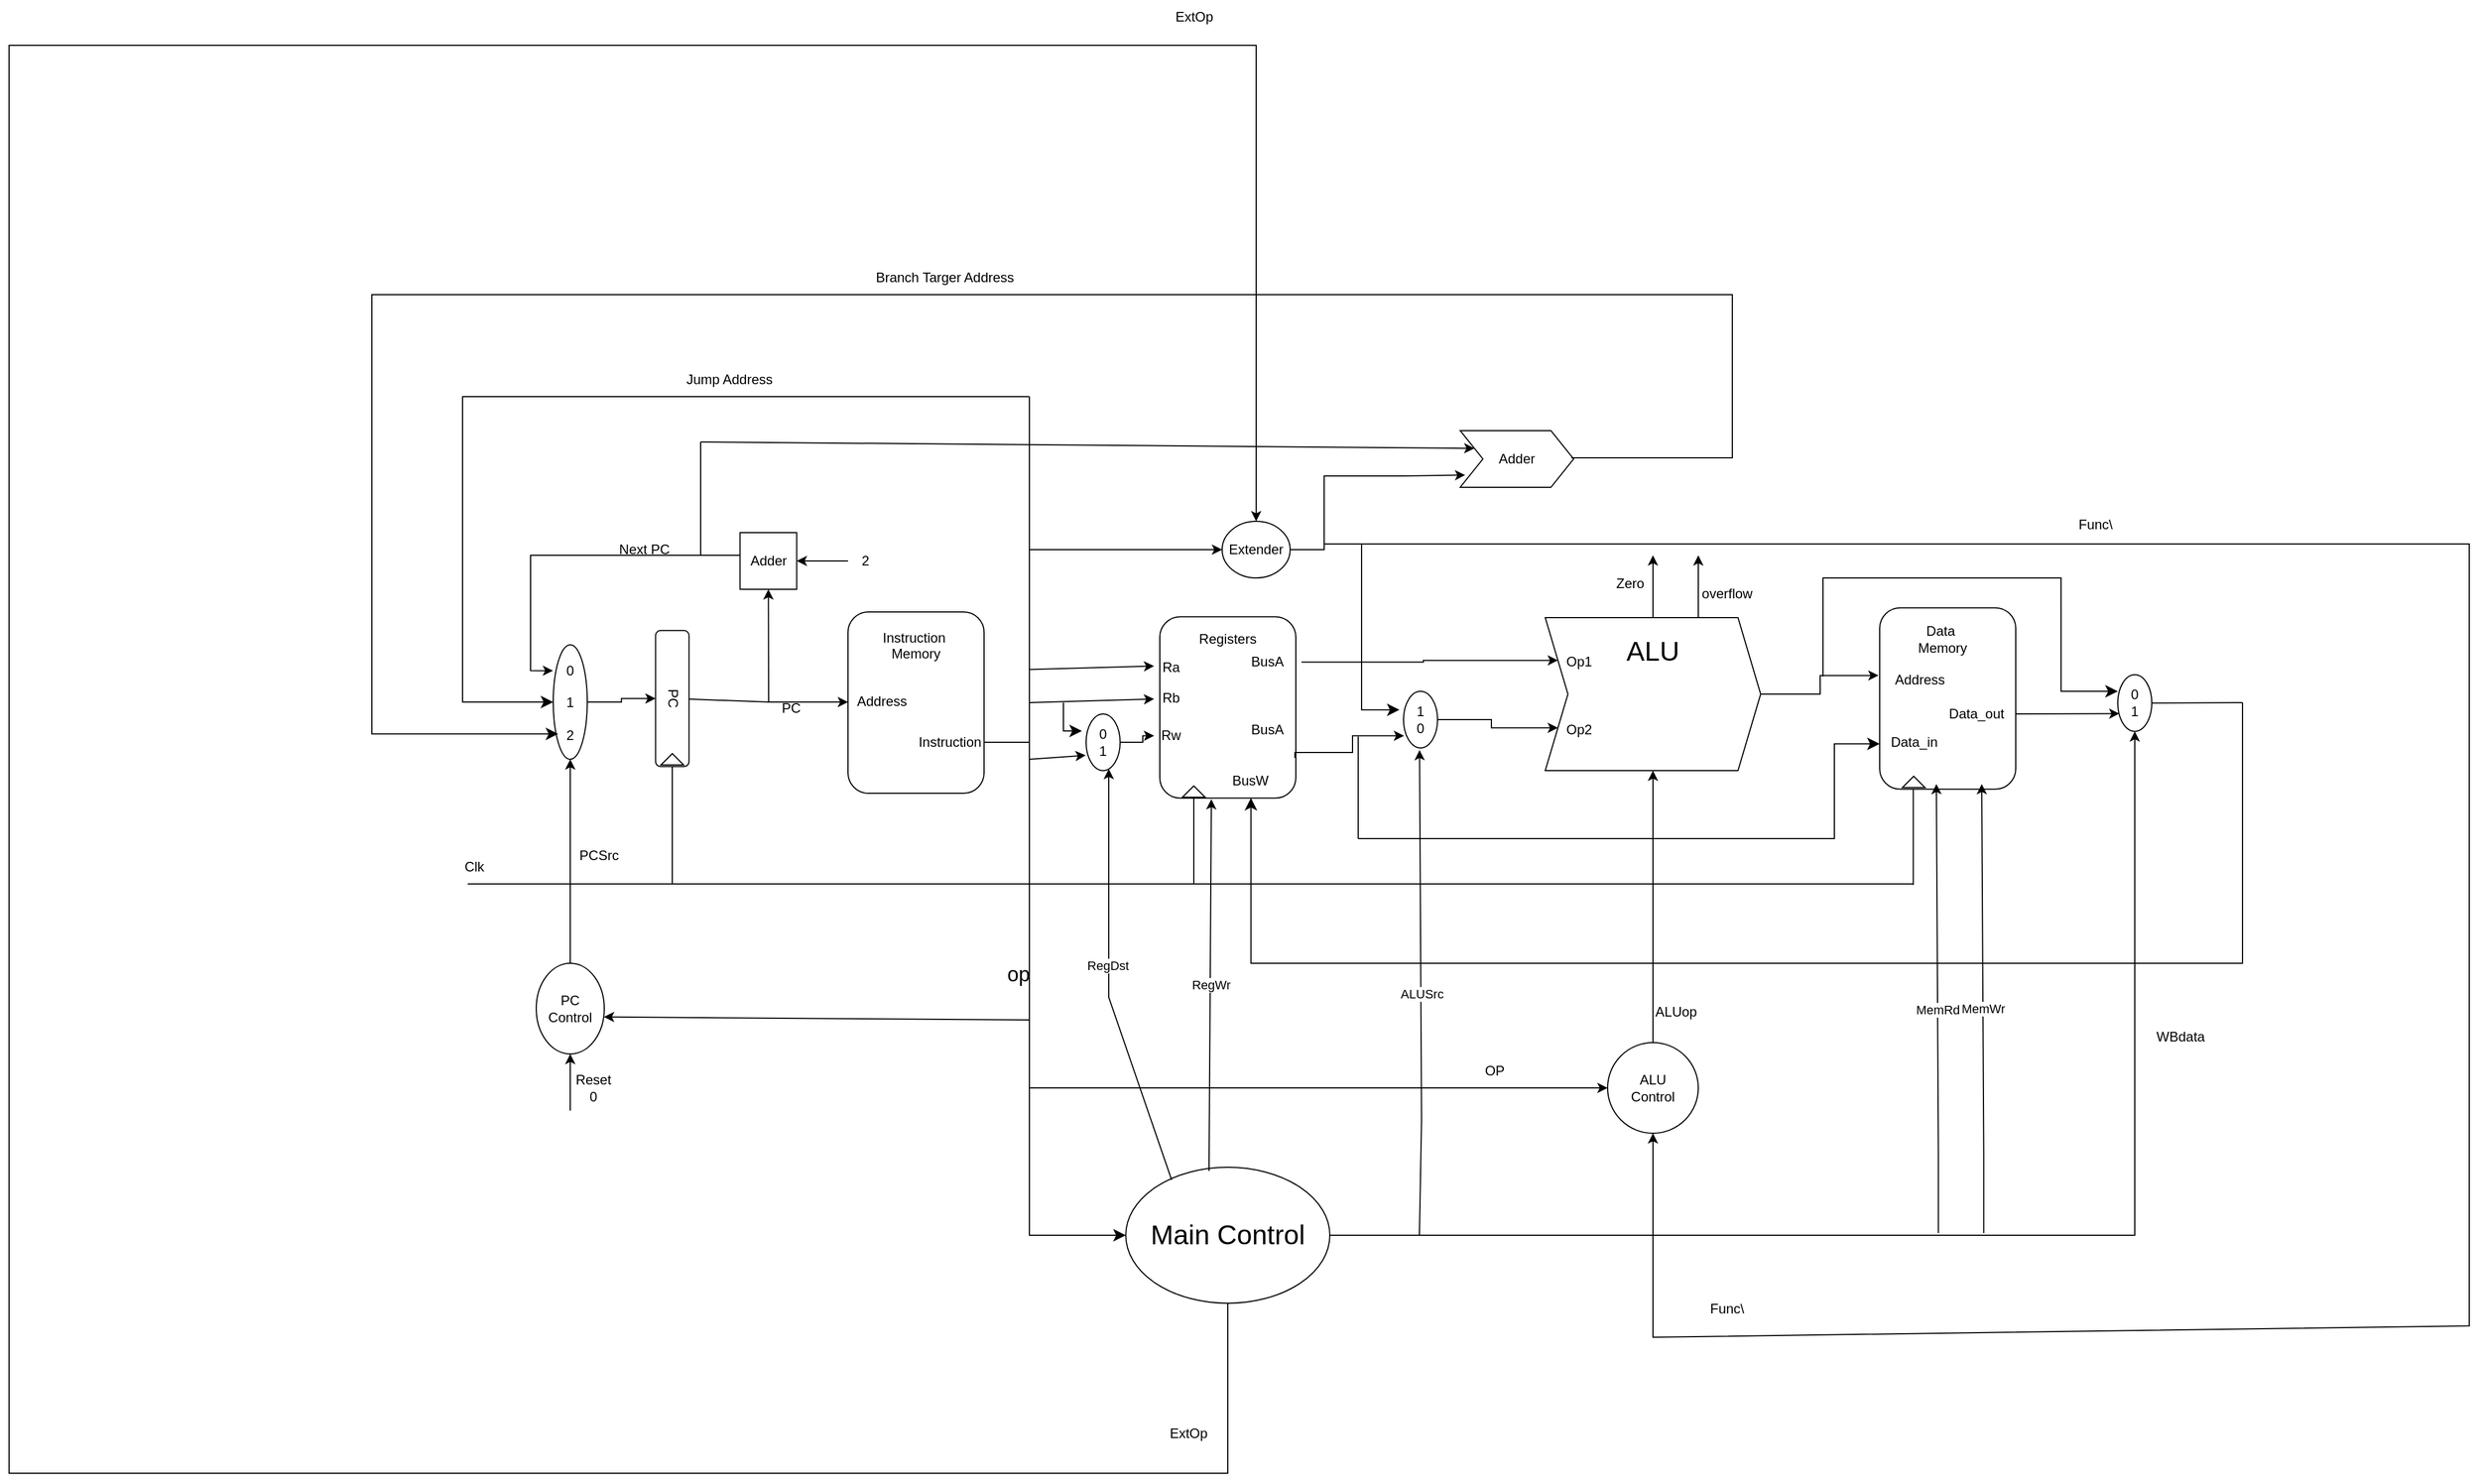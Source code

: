 <mxfile version="21.7.2" type="google">
  <diagram name="Page-1" id="F8BQ6kdwH47Ht8ILUkav">
    <mxGraphModel grid="1" page="1" gridSize="10" guides="1" tooltips="1" connect="1" arrows="1" fold="1" pageScale="1" pageWidth="850" pageHeight="1100" math="0" shadow="0">
      <root>
        <mxCell id="0" />
        <mxCell id="1" parent="0" />
        <mxCell id="UJQXc0lJFRrk0GOQlmSE-13" style="edgeStyle=orthogonalEdgeStyle;rounded=0;orthogonalLoop=1;jettySize=auto;html=1;entryX=0.5;entryY=1;entryDx=0;entryDy=0;" edge="1" parent="1" source="UJQXc0lJFRrk0GOQlmSE-1" target="UJQXc0lJFRrk0GOQlmSE-11">
          <mxGeometry relative="1" as="geometry" />
        </mxCell>
        <mxCell id="UJQXc0lJFRrk0GOQlmSE-1" value="0&lt;br&gt;&lt;br&gt;1&lt;br&gt;&lt;br&gt;2" style="ellipse;whiteSpace=wrap;html=1;" vertex="1" parent="1">
          <mxGeometry x="70" y="199" width="30" height="101" as="geometry" />
        </mxCell>
        <mxCell id="UJQXc0lJFRrk0GOQlmSE-15" style="edgeStyle=orthogonalEdgeStyle;rounded=0;orthogonalLoop=1;jettySize=auto;html=1;" edge="1" parent="1" source="UJQXc0lJFRrk0GOQlmSE-11">
          <mxGeometry relative="1" as="geometry">
            <mxPoint x="330" y="249.5" as="targetPoint" />
            <Array as="points">
              <mxPoint x="260" y="250" />
            </Array>
          </mxGeometry>
        </mxCell>
        <mxCell id="UJQXc0lJFRrk0GOQlmSE-11" value="PC" style="rounded=1;whiteSpace=wrap;html=1;rotation=90;" vertex="1" parent="1">
          <mxGeometry x="115" y="231.63" width="120" height="29.5" as="geometry" />
        </mxCell>
        <mxCell id="UJQXc0lJFRrk0GOQlmSE-22" style="edgeStyle=orthogonalEdgeStyle;rounded=0;orthogonalLoop=1;jettySize=auto;html=1;entryX=-0.006;entryY=0.226;entryDx=0;entryDy=0;entryPerimeter=0;" edge="1" parent="1" source="UJQXc0lJFRrk0GOQlmSE-17" target="UJQXc0lJFRrk0GOQlmSE-1">
          <mxGeometry relative="1" as="geometry">
            <mxPoint x="30" y="230" as="targetPoint" />
            <Array as="points">
              <mxPoint x="50" y="120" />
              <mxPoint x="50" y="222" />
            </Array>
          </mxGeometry>
        </mxCell>
        <mxCell id="UJQXc0lJFRrk0GOQlmSE-17" value="Adder" style="whiteSpace=wrap;html=1;aspect=fixed;" vertex="1" parent="1">
          <mxGeometry x="234.75" y="100" width="50" height="50" as="geometry" />
        </mxCell>
        <mxCell id="UJQXc0lJFRrk0GOQlmSE-19" value="" style="endArrow=classic;html=1;rounded=0;entryX=0.5;entryY=1;entryDx=0;entryDy=0;" edge="1" parent="1" target="UJQXc0lJFRrk0GOQlmSE-17">
          <mxGeometry width="50" height="50" relative="1" as="geometry">
            <mxPoint x="260" y="250" as="sourcePoint" />
            <mxPoint x="240" y="260" as="targetPoint" />
          </mxGeometry>
        </mxCell>
        <mxCell id="UJQXc0lJFRrk0GOQlmSE-20" value="" style="endArrow=classic;html=1;rounded=0;entryX=1;entryY=0.5;entryDx=0;entryDy=0;" edge="1" parent="1" target="UJQXc0lJFRrk0GOQlmSE-17">
          <mxGeometry width="50" height="50" relative="1" as="geometry">
            <mxPoint x="330" y="125" as="sourcePoint" />
            <mxPoint x="270" y="210" as="targetPoint" />
          </mxGeometry>
        </mxCell>
        <mxCell id="UJQXc0lJFRrk0GOQlmSE-21" value="2" style="text;html=1;align=center;verticalAlign=middle;resizable=0;points=[];autosize=1;strokeColor=none;fillColor=none;" vertex="1" parent="1">
          <mxGeometry x="330" y="110" width="30" height="30" as="geometry" />
        </mxCell>
        <mxCell id="UJQXc0lJFRrk0GOQlmSE-23" value="Next PC" style="text;html=1;align=center;verticalAlign=middle;resizable=0;points=[];autosize=1;strokeColor=none;fillColor=none;" vertex="1" parent="1">
          <mxGeometry x="114.75" y="100" width="70" height="30" as="geometry" />
        </mxCell>
        <mxCell id="UJQXc0lJFRrk0GOQlmSE-27" value="Instruction&amp;nbsp;&lt;br&gt;Memory&lt;br&gt;&lt;br&gt;&lt;br&gt;&lt;br&gt;&lt;br&gt;&lt;br&gt;&lt;br&gt;&lt;br&gt;" style="rounded=1;whiteSpace=wrap;html=1;" vertex="1" parent="1">
          <mxGeometry x="330" y="170" width="120" height="160" as="geometry" />
        </mxCell>
        <mxCell id="UJQXc0lJFRrk0GOQlmSE-29" value="Address&lt;br&gt;" style="text;html=1;strokeColor=none;fillColor=none;align=center;verticalAlign=middle;whiteSpace=wrap;rounded=0;" vertex="1" parent="1">
          <mxGeometry x="330" y="234.25" width="60" height="30" as="geometry" />
        </mxCell>
        <mxCell id="UJQXc0lJFRrk0GOQlmSE-30" value="Instruction" style="text;html=1;strokeColor=none;fillColor=none;align=center;verticalAlign=middle;whiteSpace=wrap;rounded=0;" vertex="1" parent="1">
          <mxGeometry x="390" y="270" width="60" height="30" as="geometry" />
        </mxCell>
        <mxCell id="UJQXc0lJFRrk0GOQlmSE-31" value="PC" style="text;html=1;strokeColor=none;fillColor=none;align=center;verticalAlign=middle;whiteSpace=wrap;rounded=0;" vertex="1" parent="1">
          <mxGeometry x="250" y="240" width="60" height="30" as="geometry" />
        </mxCell>
        <mxCell id="UJQXc0lJFRrk0GOQlmSE-32" value="" style="rounded=1;whiteSpace=wrap;html=1;" vertex="1" parent="1">
          <mxGeometry x="605" y="174.25" width="120" height="160" as="geometry" />
        </mxCell>
        <mxCell id="UJQXc0lJFRrk0GOQlmSE-35" value="Registers&lt;br&gt;" style="text;html=1;strokeColor=none;fillColor=none;align=center;verticalAlign=middle;whiteSpace=wrap;rounded=0;" vertex="1" parent="1">
          <mxGeometry x="635" y="179.25" width="60" height="30" as="geometry" />
        </mxCell>
        <mxCell id="UJQXc0lJFRrk0GOQlmSE-36" value="Ra" style="text;html=1;strokeColor=none;fillColor=none;align=center;verticalAlign=middle;whiteSpace=wrap;rounded=0;" vertex="1" parent="1">
          <mxGeometry x="605" y="209.25" width="20" height="20" as="geometry" />
        </mxCell>
        <mxCell id="UJQXc0lJFRrk0GOQlmSE-37" value="Rb" style="text;html=1;strokeColor=none;fillColor=none;align=center;verticalAlign=middle;whiteSpace=wrap;rounded=0;" vertex="1" parent="1">
          <mxGeometry x="600" y="233.5" width="30" height="25.75" as="geometry" />
        </mxCell>
        <mxCell id="UJQXc0lJFRrk0GOQlmSE-40" value="Rw" style="text;html=1;strokeColor=none;fillColor=none;align=center;verticalAlign=middle;whiteSpace=wrap;rounded=0;" vertex="1" parent="1">
          <mxGeometry x="600" y="269.25" width="30" height="20" as="geometry" />
        </mxCell>
        <mxCell id="UJQXc0lJFRrk0GOQlmSE-45" style="edgeStyle=orthogonalEdgeStyle;rounded=0;orthogonalLoop=1;jettySize=auto;html=1;entryX=0;entryY=0.5;entryDx=0;entryDy=0;" edge="1" parent="1" source="UJQXc0lJFRrk0GOQlmSE-41" target="UJQXc0lJFRrk0GOQlmSE-40">
          <mxGeometry relative="1" as="geometry" />
        </mxCell>
        <mxCell id="UJQXc0lJFRrk0GOQlmSE-41" value="0&lt;br&gt;1" style="ellipse;whiteSpace=wrap;html=1;" vertex="1" parent="1">
          <mxGeometry x="540" y="260" width="30" height="50" as="geometry" />
        </mxCell>
        <mxCell id="UJQXc0lJFRrk0GOQlmSE-48" value="" style="endArrow=none;html=1;rounded=0;exitX=1;exitY=0.5;exitDx=0;exitDy=0;" edge="1" parent="1" source="UJQXc0lJFRrk0GOQlmSE-30">
          <mxGeometry width="50" height="50" relative="1" as="geometry">
            <mxPoint x="510" y="270" as="sourcePoint" />
            <mxPoint x="490" y="285" as="targetPoint" />
          </mxGeometry>
        </mxCell>
        <mxCell id="UJQXc0lJFRrk0GOQlmSE-49" value="" style="endArrow=none;html=1;rounded=0;" edge="1" parent="1">
          <mxGeometry width="50" height="50" relative="1" as="geometry">
            <mxPoint x="490" y="630" as="sourcePoint" />
            <mxPoint x="490" y="-20" as="targetPoint" />
          </mxGeometry>
        </mxCell>
        <mxCell id="UJQXc0lJFRrk0GOQlmSE-50" value="" style="endArrow=classic;html=1;rounded=0;entryX=-0.011;entryY=0.73;entryDx=0;entryDy=0;entryPerimeter=0;" edge="1" parent="1" target="UJQXc0lJFRrk0GOQlmSE-41">
          <mxGeometry width="50" height="50" relative="1" as="geometry">
            <mxPoint x="490" y="300" as="sourcePoint" />
            <mxPoint x="560" y="220" as="targetPoint" />
          </mxGeometry>
        </mxCell>
        <mxCell id="UJQXc0lJFRrk0GOQlmSE-51" value="" style="endArrow=classic;html=1;rounded=0;" edge="1" parent="1" target="UJQXc0lJFRrk0GOQlmSE-37">
          <mxGeometry width="50" height="50" relative="1" as="geometry">
            <mxPoint x="490" y="250" as="sourcePoint" />
            <mxPoint x="560" y="220" as="targetPoint" />
          </mxGeometry>
        </mxCell>
        <mxCell id="UJQXc0lJFRrk0GOQlmSE-53" value="" style="edgeStyle=segmentEdgeStyle;endArrow=classic;html=1;curved=0;rounded=0;endSize=8;startSize=8;entryX=-0.122;entryY=0.29;entryDx=0;entryDy=0;entryPerimeter=0;" edge="1" parent="1" target="UJQXc0lJFRrk0GOQlmSE-41">
          <mxGeometry width="50" height="50" relative="1" as="geometry">
            <mxPoint x="520" y="250" as="sourcePoint" />
            <mxPoint x="560" y="220" as="targetPoint" />
            <Array as="points">
              <mxPoint x="520" y="275" />
              <mxPoint x="536" y="275" />
            </Array>
          </mxGeometry>
        </mxCell>
        <mxCell id="UJQXc0lJFRrk0GOQlmSE-54" value="" style="endArrow=classic;html=1;rounded=0;" edge="1" parent="1">
          <mxGeometry width="50" height="50" relative="1" as="geometry">
            <mxPoint x="490" y="220.75" as="sourcePoint" />
            <mxPoint x="600" y="217.75" as="targetPoint" />
          </mxGeometry>
        </mxCell>
        <mxCell id="UJQXc0lJFRrk0GOQlmSE-77" style="edgeStyle=orthogonalEdgeStyle;rounded=0;orthogonalLoop=1;jettySize=auto;html=1;entryX=0;entryY=0.25;entryDx=0;entryDy=0;" edge="1" parent="1" source="UJQXc0lJFRrk0GOQlmSE-57" target="UJQXc0lJFRrk0GOQlmSE-75">
          <mxGeometry relative="1" as="geometry" />
        </mxCell>
        <mxCell id="UJQXc0lJFRrk0GOQlmSE-57" value="BusA" style="text;html=1;strokeColor=none;fillColor=none;align=center;verticalAlign=middle;whiteSpace=wrap;rounded=0;" vertex="1" parent="1">
          <mxGeometry x="670" y="199.25" width="60" height="30" as="geometry" />
        </mxCell>
        <mxCell id="UJQXc0lJFRrk0GOQlmSE-79" style="edgeStyle=orthogonalEdgeStyle;rounded=0;orthogonalLoop=1;jettySize=auto;html=1;entryX=0.015;entryY=0.688;entryDx=0;entryDy=0;entryPerimeter=0;exitX=0.993;exitY=0.778;exitDx=0;exitDy=0;exitPerimeter=0;" edge="1" parent="1" source="UJQXc0lJFRrk0GOQlmSE-32">
          <mxGeometry relative="1" as="geometry">
            <mxPoint x="730" y="279.148" as="sourcePoint" />
            <mxPoint x="820.45" y="279.25" as="targetPoint" />
            <Array as="points">
              <mxPoint x="775" y="294" />
              <mxPoint x="775" y="279" />
            </Array>
          </mxGeometry>
        </mxCell>
        <mxCell id="UJQXc0lJFRrk0GOQlmSE-58" value="BusA" style="text;html=1;strokeColor=none;fillColor=none;align=center;verticalAlign=middle;whiteSpace=wrap;rounded=0;" vertex="1" parent="1">
          <mxGeometry x="670" y="259.25" width="60" height="30" as="geometry" />
        </mxCell>
        <mxCell id="UJQXc0lJFRrk0GOQlmSE-59" value="BusW" style="text;html=1;strokeColor=none;fillColor=none;align=center;verticalAlign=middle;whiteSpace=wrap;rounded=0;" vertex="1" parent="1">
          <mxGeometry x="660" y="308.5" width="50" height="20.75" as="geometry" />
        </mxCell>
        <mxCell id="UJQXc0lJFRrk0GOQlmSE-92" style="edgeStyle=orthogonalEdgeStyle;rounded=0;orthogonalLoop=1;jettySize=auto;html=1;" edge="1" parent="1" source="UJQXc0lJFRrk0GOQlmSE-75">
          <mxGeometry relative="1" as="geometry">
            <mxPoint x="1080" y="120" as="targetPoint" />
            <Array as="points">
              <mxPoint x="1080" y="130" />
            </Array>
          </mxGeometry>
        </mxCell>
        <mxCell id="UJQXc0lJFRrk0GOQlmSE-94" style="edgeStyle=orthogonalEdgeStyle;rounded=0;orthogonalLoop=1;jettySize=auto;html=1;" edge="1" parent="1" source="UJQXc0lJFRrk0GOQlmSE-75">
          <mxGeometry relative="1" as="geometry">
            <mxPoint x="1040" y="120" as="targetPoint" />
          </mxGeometry>
        </mxCell>
        <mxCell id="UJQXc0lJFRrk0GOQlmSE-97" style="edgeStyle=orthogonalEdgeStyle;rounded=0;orthogonalLoop=1;jettySize=auto;html=1;entryX=-0.009;entryY=0.373;entryDx=0;entryDy=0;entryPerimeter=0;" edge="1" parent="1" source="UJQXc0lJFRrk0GOQlmSE-75" target="UJQXc0lJFRrk0GOQlmSE-98">
          <mxGeometry relative="1" as="geometry">
            <mxPoint x="1240" y="242.5" as="targetPoint" />
          </mxGeometry>
        </mxCell>
        <mxCell id="UJQXc0lJFRrk0GOQlmSE-75" value="" style="shape=step;perimeter=stepPerimeter;whiteSpace=wrap;html=1;fixedSize=1;" vertex="1" parent="1">
          <mxGeometry x="945" y="175" width="190" height="135" as="geometry" />
        </mxCell>
        <mxCell id="UJQXc0lJFRrk0GOQlmSE-76" value="&lt;font style=&quot;font-size: 24px;&quot;&gt;ALU&lt;/font&gt;" style="text;html=1;strokeColor=none;fillColor=none;align=center;verticalAlign=middle;whiteSpace=wrap;rounded=0;" vertex="1" parent="1">
          <mxGeometry x="1000" y="184.62" width="80" height="40.75" as="geometry" />
        </mxCell>
        <mxCell id="UJQXc0lJFRrk0GOQlmSE-88" style="edgeStyle=orthogonalEdgeStyle;rounded=0;orthogonalLoop=1;jettySize=auto;html=1;entryX=0;entryY=0.75;entryDx=0;entryDy=0;" edge="1" parent="1" source="UJQXc0lJFRrk0GOQlmSE-78" target="UJQXc0lJFRrk0GOQlmSE-75">
          <mxGeometry relative="1" as="geometry" />
        </mxCell>
        <mxCell id="UJQXc0lJFRrk0GOQlmSE-78" value="1&lt;br&gt;0" style="ellipse;whiteSpace=wrap;html=1;" vertex="1" parent="1">
          <mxGeometry x="820" y="240" width="30" height="50" as="geometry" />
        </mxCell>
        <mxCell id="UJQXc0lJFRrk0GOQlmSE-80" value="" style="endArrow=classic;html=1;rounded=0;entryX=0;entryY=0.5;entryDx=0;entryDy=0;" edge="1" parent="1" target="UJQXc0lJFRrk0GOQlmSE-81">
          <mxGeometry width="50" height="50" relative="1" as="geometry">
            <mxPoint x="490" y="115" as="sourcePoint" />
            <mxPoint x="650" y="120" as="targetPoint" />
          </mxGeometry>
        </mxCell>
        <mxCell id="UJQXc0lJFRrk0GOQlmSE-85" style="edgeStyle=orthogonalEdgeStyle;rounded=0;orthogonalLoop=1;jettySize=auto;html=1;entryX=0.044;entryY=0.784;entryDx=0;entryDy=0;entryPerimeter=0;" edge="1" parent="1" source="UJQXc0lJFRrk0GOQlmSE-81" target="UJQXc0lJFRrk0GOQlmSE-83">
          <mxGeometry relative="1" as="geometry">
            <mxPoint x="820" y="90" as="targetPoint" />
            <Array as="points">
              <mxPoint x="750" y="115" />
              <mxPoint x="750" y="50" />
              <mxPoint x="820" y="50" />
            </Array>
          </mxGeometry>
        </mxCell>
        <mxCell id="UJQXc0lJFRrk0GOQlmSE-81" value="Extender" style="ellipse;whiteSpace=wrap;html=1;" vertex="1" parent="1">
          <mxGeometry x="660" y="90" width="60" height="50" as="geometry" />
        </mxCell>
        <mxCell id="UJQXc0lJFRrk0GOQlmSE-83" value="Adder" style="shape=step;perimeter=stepPerimeter;whiteSpace=wrap;html=1;fixedSize=1;" vertex="1" parent="1">
          <mxGeometry x="870" y="10" width="100" height="50" as="geometry" />
        </mxCell>
        <mxCell id="UJQXc0lJFRrk0GOQlmSE-87" value="" style="edgeStyle=elbowEdgeStyle;elbow=horizontal;endArrow=classic;html=1;curved=0;rounded=0;endSize=8;startSize=8;entryX=-0.118;entryY=0.327;entryDx=0;entryDy=0;entryPerimeter=0;" edge="1" parent="1" target="UJQXc0lJFRrk0GOQlmSE-78">
          <mxGeometry width="50" height="50" relative="1" as="geometry">
            <mxPoint x="750" y="110" as="sourcePoint" />
            <mxPoint x="830" y="160" as="targetPoint" />
          </mxGeometry>
        </mxCell>
        <mxCell id="UJQXc0lJFRrk0GOQlmSE-90" value="Op1" style="text;html=1;strokeColor=none;fillColor=none;align=center;verticalAlign=middle;whiteSpace=wrap;rounded=0;" vertex="1" parent="1">
          <mxGeometry x="945" y="199" width="60" height="30" as="geometry" />
        </mxCell>
        <mxCell id="UJQXc0lJFRrk0GOQlmSE-91" value="Op2" style="text;html=1;strokeColor=none;fillColor=none;align=center;verticalAlign=middle;whiteSpace=wrap;rounded=0;" vertex="1" parent="1">
          <mxGeometry x="945" y="259.25" width="60" height="30" as="geometry" />
        </mxCell>
        <mxCell id="UJQXc0lJFRrk0GOQlmSE-95" value="Zero" style="text;html=1;strokeColor=none;fillColor=none;align=center;verticalAlign=middle;whiteSpace=wrap;rounded=0;" vertex="1" parent="1">
          <mxGeometry x="990" y="130" width="60" height="30" as="geometry" />
        </mxCell>
        <mxCell id="UJQXc0lJFRrk0GOQlmSE-96" value="overflow" style="text;html=1;align=center;verticalAlign=middle;resizable=0;points=[];autosize=1;strokeColor=none;fillColor=none;" vertex="1" parent="1">
          <mxGeometry x="1070" y="139.25" width="70" height="30" as="geometry" />
        </mxCell>
        <mxCell id="UJQXc0lJFRrk0GOQlmSE-98" value="" style="rounded=1;whiteSpace=wrap;html=1;" vertex="1" parent="1">
          <mxGeometry x="1240" y="166.38" width="120" height="160" as="geometry" />
        </mxCell>
        <mxCell id="UJQXc0lJFRrk0GOQlmSE-99" value="Data&amp;nbsp;&lt;br&gt;Memory" style="text;html=1;align=center;verticalAlign=middle;resizable=0;points=[];autosize=1;strokeColor=none;fillColor=none;" vertex="1" parent="1">
          <mxGeometry x="1260" y="174.25" width="70" height="40" as="geometry" />
        </mxCell>
        <mxCell id="UJQXc0lJFRrk0GOQlmSE-100" value="Address" style="text;html=1;align=center;verticalAlign=middle;resizable=0;points=[];autosize=1;strokeColor=none;fillColor=none;" vertex="1" parent="1">
          <mxGeometry x="1240" y="215" width="70" height="30" as="geometry" />
        </mxCell>
        <mxCell id="UJQXc0lJFRrk0GOQlmSE-108" value="" style="edgeStyle=elbowEdgeStyle;elbow=horizontal;endArrow=classic;html=1;curved=0;rounded=0;endSize=8;startSize=8;entryX=0;entryY=0.75;entryDx=0;entryDy=0;" edge="1" parent="1" target="UJQXc0lJFRrk0GOQlmSE-98">
          <mxGeometry width="50" height="50" relative="1" as="geometry">
            <mxPoint x="780" y="370" as="sourcePoint" />
            <mxPoint x="1110" y="260" as="targetPoint" />
            <Array as="points">
              <mxPoint x="1200" y="340" />
            </Array>
          </mxGeometry>
        </mxCell>
        <mxCell id="UJQXc0lJFRrk0GOQlmSE-110" value="" style="endArrow=none;html=1;rounded=0;" edge="1" parent="1">
          <mxGeometry width="50" height="50" relative="1" as="geometry">
            <mxPoint x="780" y="370" as="sourcePoint" />
            <mxPoint x="780" y="280" as="targetPoint" />
            <Array as="points">
              <mxPoint x="780" y="320" />
            </Array>
          </mxGeometry>
        </mxCell>
        <mxCell id="UJQXc0lJFRrk0GOQlmSE-111" value="Data_in" style="text;html=1;align=center;verticalAlign=middle;resizable=0;points=[];autosize=1;strokeColor=none;fillColor=none;" vertex="1" parent="1">
          <mxGeometry x="1240" y="270" width="60" height="30" as="geometry" />
        </mxCell>
        <mxCell id="UJQXc0lJFRrk0GOQlmSE-112" value="" style="triangle;whiteSpace=wrap;html=1;rotation=-90;" vertex="1" parent="1">
          <mxGeometry x="630" y="318.5" width="10" height="20" as="geometry" />
        </mxCell>
        <mxCell id="UJQXc0lJFRrk0GOQlmSE-113" value="" style="endArrow=none;html=1;rounded=0;entryX=0.25;entryY=1;entryDx=0;entryDy=0;" edge="1" parent="1" target="UJQXc0lJFRrk0GOQlmSE-32">
          <mxGeometry width="50" height="50" relative="1" as="geometry">
            <mxPoint x="635" y="410" as="sourcePoint" />
            <mxPoint x="690" y="360" as="targetPoint" />
          </mxGeometry>
        </mxCell>
        <mxCell id="UJQXc0lJFRrk0GOQlmSE-116" value="" style="triangle;whiteSpace=wrap;html=1;rotation=-90;" vertex="1" parent="1">
          <mxGeometry x="1265" y="310" width="10" height="20" as="geometry" />
        </mxCell>
        <mxCell id="UJQXc0lJFRrk0GOQlmSE-117" value="" style="endArrow=none;html=1;rounded=0;entryX=0.25;entryY=1;entryDx=0;entryDy=0;" edge="1" parent="1">
          <mxGeometry width="50" height="50" relative="1" as="geometry">
            <mxPoint x="1269.62" y="410.88" as="sourcePoint" />
            <mxPoint x="1269.62" y="326.38" as="targetPoint" />
          </mxGeometry>
        </mxCell>
        <mxCell id="UJQXc0lJFRrk0GOQlmSE-118" style="edgeStyle=orthogonalEdgeStyle;rounded=0;orthogonalLoop=1;jettySize=auto;html=1;exitX=0.5;exitY=1;exitDx=0;exitDy=0;" edge="1" parent="1" source="UJQXc0lJFRrk0GOQlmSE-98" target="UJQXc0lJFRrk0GOQlmSE-98">
          <mxGeometry relative="1" as="geometry" />
        </mxCell>
        <mxCell id="UJQXc0lJFRrk0GOQlmSE-119" value="Data_out" style="text;html=1;align=center;verticalAlign=middle;resizable=0;points=[];autosize=1;strokeColor=none;fillColor=none;" vertex="1" parent="1">
          <mxGeometry x="1290" y="245" width="70" height="30" as="geometry" />
        </mxCell>
        <mxCell id="UJQXc0lJFRrk0GOQlmSE-120" value="0&lt;br&gt;1" style="ellipse;whiteSpace=wrap;html=1;" vertex="1" parent="1">
          <mxGeometry x="1450" y="225.37" width="30" height="50" as="geometry" />
        </mxCell>
        <mxCell id="UJQXc0lJFRrk0GOQlmSE-121" value="" style="endArrow=classic;html=1;rounded=0;entryX=0.048;entryY=0.687;entryDx=0;entryDy=0;entryPerimeter=0;" edge="1" parent="1" target="UJQXc0lJFRrk0GOQlmSE-120">
          <mxGeometry width="50" height="50" relative="1" as="geometry">
            <mxPoint x="1360" y="260" as="sourcePoint" />
            <mxPoint x="1340" y="180" as="targetPoint" />
          </mxGeometry>
        </mxCell>
        <mxCell id="UJQXc0lJFRrk0GOQlmSE-123" value="" style="shape=partialRectangle;whiteSpace=wrap;html=1;bottom=0;right=0;fillColor=none;" vertex="1" parent="1">
          <mxGeometry x="1190" y="140" width="210" height="86.38" as="geometry" />
        </mxCell>
        <mxCell id="UJQXc0lJFRrk0GOQlmSE-124" value="" style="edgeStyle=segmentEdgeStyle;endArrow=classic;html=1;curved=0;rounded=0;endSize=8;startSize=8;entryX=0;entryY=0.293;entryDx=0;entryDy=0;entryPerimeter=0;" edge="1" parent="1" target="UJQXc0lJFRrk0GOQlmSE-120">
          <mxGeometry width="50" height="50" relative="1" as="geometry">
            <mxPoint x="1399.98" y="140" as="sourcePoint" />
            <mxPoint x="1410" y="240" as="targetPoint" />
            <Array as="points">
              <mxPoint x="1400" y="240" />
            </Array>
          </mxGeometry>
        </mxCell>
        <mxCell id="UJQXc0lJFRrk0GOQlmSE-127" value="" style="edgeStyle=elbowEdgeStyle;elbow=vertical;endArrow=classic;html=1;curved=0;rounded=0;endSize=8;startSize=8;entryX=0.67;entryY=0.999;entryDx=0;entryDy=0;entryPerimeter=0;" edge="1" parent="1" target="UJQXc0lJFRrk0GOQlmSE-32">
          <mxGeometry width="50" height="50" relative="1" as="geometry">
            <mxPoint x="1560" y="250" as="sourcePoint" />
            <mxPoint x="700" y="340" as="targetPoint" />
            <Array as="points">
              <mxPoint x="1490" y="480" />
            </Array>
          </mxGeometry>
        </mxCell>
        <mxCell id="UJQXc0lJFRrk0GOQlmSE-128" value="" style="endArrow=none;html=1;rounded=0;exitX=1;exitY=0.5;exitDx=0;exitDy=0;" edge="1" parent="1" source="UJQXc0lJFRrk0GOQlmSE-120">
          <mxGeometry width="50" height="50" relative="1" as="geometry">
            <mxPoint x="1510" y="340" as="sourcePoint" />
            <mxPoint x="1560" y="250" as="targetPoint" />
          </mxGeometry>
        </mxCell>
        <mxCell id="UJQXc0lJFRrk0GOQlmSE-129" value="" style="endArrow=none;html=1;rounded=0;" edge="1" parent="1">
          <mxGeometry width="50" height="50" relative="1" as="geometry">
            <mxPoint x="200" y="120" as="sourcePoint" />
            <mxPoint x="200" y="60" as="targetPoint" />
            <Array as="points">
              <mxPoint x="200" y="60" />
              <mxPoint x="200" y="20" />
            </Array>
          </mxGeometry>
        </mxCell>
        <mxCell id="UJQXc0lJFRrk0GOQlmSE-130" value="" style="endArrow=classic;html=1;rounded=0;entryX=0;entryY=0.25;entryDx=0;entryDy=0;" edge="1" parent="1" target="UJQXc0lJFRrk0GOQlmSE-83">
          <mxGeometry width="50" height="50" relative="1" as="geometry">
            <mxPoint x="200" y="20" as="sourcePoint" />
            <mxPoint x="510" y="110" as="targetPoint" />
          </mxGeometry>
        </mxCell>
        <mxCell id="UJQXc0lJFRrk0GOQlmSE-131" value="" style="endArrow=none;html=1;rounded=0;" edge="1" parent="1">
          <mxGeometry width="50" height="50" relative="1" as="geometry">
            <mxPoint x="10" y="-20" as="sourcePoint" />
            <mxPoint x="490" y="-20" as="targetPoint" />
          </mxGeometry>
        </mxCell>
        <mxCell id="UJQXc0lJFRrk0GOQlmSE-132" value="" style="edgeStyle=segmentEdgeStyle;endArrow=classic;html=1;curved=0;rounded=0;endSize=8;startSize=8;entryX=0;entryY=0.5;entryDx=0;entryDy=0;" edge="1" parent="1" target="UJQXc0lJFRrk0GOQlmSE-1">
          <mxGeometry width="50" height="50" relative="1" as="geometry">
            <mxPoint x="10" y="-20" as="sourcePoint" />
            <mxPoint y="260" as="targetPoint" />
            <Array as="points">
              <mxPoint x="-10" y="-20" />
              <mxPoint x="-10" y="250" />
            </Array>
          </mxGeometry>
        </mxCell>
        <mxCell id="UJQXc0lJFRrk0GOQlmSE-134" value="Jump Address" style="text;html=1;align=center;verticalAlign=middle;resizable=0;points=[];autosize=1;strokeColor=none;fillColor=none;" vertex="1" parent="1">
          <mxGeometry x="175" y="-50" width="100" height="30" as="geometry" />
        </mxCell>
        <mxCell id="UJQXc0lJFRrk0GOQlmSE-138" value="" style="edgeStyle=segmentEdgeStyle;endArrow=classic;html=1;curved=0;rounded=0;endSize=8;startSize=8;exitX=0.98;exitY=0.632;exitDx=0;exitDy=0;exitPerimeter=0;entryX=0;entryY=1;entryDx=0;entryDy=0;" edge="1" parent="1">
          <mxGeometry width="50" height="50" relative="1" as="geometry">
            <mxPoint x="968" y="34.0" as="sourcePoint" />
            <mxPoint x="74.381" y="277.568" as="targetPoint" />
            <Array as="points">
              <mxPoint x="1110" y="34" />
              <mxPoint x="1110" y="-110" />
              <mxPoint x="-90" y="-110" />
              <mxPoint x="-90" y="278" />
            </Array>
          </mxGeometry>
        </mxCell>
        <mxCell id="UJQXc0lJFRrk0GOQlmSE-139" value="Branch Targer Address&lt;br&gt;" style="text;html=1;align=center;verticalAlign=middle;resizable=0;points=[];autosize=1;strokeColor=none;fillColor=none;" vertex="1" parent="1">
          <mxGeometry x="340" y="-140" width="150" height="30" as="geometry" />
        </mxCell>
        <mxCell id="UJQXc0lJFRrk0GOQlmSE-141" style="edgeStyle=orthogonalEdgeStyle;rounded=0;orthogonalLoop=1;jettySize=auto;html=1;entryX=0.5;entryY=1;entryDx=0;entryDy=0;" edge="1" parent="1" source="UJQXc0lJFRrk0GOQlmSE-140" target="UJQXc0lJFRrk0GOQlmSE-1">
          <mxGeometry relative="1" as="geometry" />
        </mxCell>
        <mxCell id="UJQXc0lJFRrk0GOQlmSE-140" value="PC&lt;br&gt;Control" style="ellipse;whiteSpace=wrap;html=1;" vertex="1" parent="1">
          <mxGeometry x="55" y="480" width="60" height="80" as="geometry" />
        </mxCell>
        <mxCell id="UJQXc0lJFRrk0GOQlmSE-142" value="PCSrc" style="text;html=1;align=center;verticalAlign=middle;resizable=0;points=[];autosize=1;strokeColor=none;fillColor=none;" vertex="1" parent="1">
          <mxGeometry x="80" y="370" width="60" height="30" as="geometry" />
        </mxCell>
        <mxCell id="UJQXc0lJFRrk0GOQlmSE-143" value="" style="endArrow=classic;html=1;rounded=0;entryX=0.5;entryY=1;entryDx=0;entryDy=0;" edge="1" parent="1" target="UJQXc0lJFRrk0GOQlmSE-140">
          <mxGeometry width="50" height="50" relative="1" as="geometry">
            <mxPoint x="85" y="610" as="sourcePoint" />
            <mxPoint x="180" y="550" as="targetPoint" />
          </mxGeometry>
        </mxCell>
        <mxCell id="UJQXc0lJFRrk0GOQlmSE-144" value="Reset&lt;br&gt;0" style="text;html=1;align=center;verticalAlign=middle;resizable=0;points=[];autosize=1;strokeColor=none;fillColor=none;" vertex="1" parent="1">
          <mxGeometry x="80" y="570" width="50" height="40" as="geometry" />
        </mxCell>
        <mxCell id="UJQXc0lJFRrk0GOQlmSE-145" value="" style="edgeStyle=segmentEdgeStyle;endArrow=classic;html=1;curved=0;rounded=0;endSize=8;startSize=8;entryX=0;entryY=0.5;entryDx=0;entryDy=0;" edge="1" parent="1" target="UJQXc0lJFRrk0GOQlmSE-146">
          <mxGeometry width="50" height="50" relative="1" as="geometry">
            <mxPoint x="490" y="630" as="sourcePoint" />
            <mxPoint x="509.1" y="739.95" as="targetPoint" />
            <Array as="points">
              <mxPoint x="490" y="720" />
            </Array>
          </mxGeometry>
        </mxCell>
        <mxCell id="UJQXc0lJFRrk0GOQlmSE-182" style="edgeStyle=orthogonalEdgeStyle;rounded=0;orthogonalLoop=1;jettySize=auto;html=1;entryX=0.5;entryY=0;entryDx=0;entryDy=0;" edge="1" parent="1" source="UJQXc0lJFRrk0GOQlmSE-146" target="UJQXc0lJFRrk0GOQlmSE-81">
          <mxGeometry relative="1" as="geometry">
            <mxPoint x="690" y="-150" as="targetPoint" />
            <Array as="points">
              <mxPoint x="665" y="930" />
              <mxPoint x="-410" y="930" />
              <mxPoint x="-410" y="-330" />
              <mxPoint x="690" y="-330" />
            </Array>
          </mxGeometry>
        </mxCell>
        <mxCell id="UJQXc0lJFRrk0GOQlmSE-146" value="&lt;font style=&quot;font-size: 24px;&quot;&gt;Main Control&lt;/font&gt;" style="ellipse;whiteSpace=wrap;html=1;" vertex="1" parent="1">
          <mxGeometry x="575" y="660" width="180" height="120" as="geometry" />
        </mxCell>
        <mxCell id="UJQXc0lJFRrk0GOQlmSE-147" value="&lt;font style=&quot;font-size: 18px;&quot;&gt;op&lt;/font&gt;" style="text;html=1;align=center;verticalAlign=middle;resizable=0;points=[];autosize=1;strokeColor=none;fillColor=none;" vertex="1" parent="1">
          <mxGeometry x="460" y="470" width="40" height="40" as="geometry" />
        </mxCell>
        <mxCell id="UJQXc0lJFRrk0GOQlmSE-148" value="" style="endArrow=classic;html=1;rounded=0;entryX=0.995;entryY=0.592;entryDx=0;entryDy=0;entryPerimeter=0;" edge="1" parent="1" target="UJQXc0lJFRrk0GOQlmSE-140">
          <mxGeometry width="50" height="50" relative="1" as="geometry">
            <mxPoint x="490" y="530" as="sourcePoint" />
            <mxPoint x="310" y="610" as="targetPoint" />
          </mxGeometry>
        </mxCell>
        <mxCell id="UJQXc0lJFRrk0GOQlmSE-150" value="" style="endArrow=classic;html=1;rounded=0;exitX=1;exitY=0.5;exitDx=0;exitDy=0;entryX=0.5;entryY=1;entryDx=0;entryDy=0;" edge="1" parent="1" source="UJQXc0lJFRrk0GOQlmSE-146" target="UJQXc0lJFRrk0GOQlmSE-120">
          <mxGeometry width="50" height="50" relative="1" as="geometry">
            <mxPoint x="1130" y="710" as="sourcePoint" />
            <mxPoint x="1180" y="660" as="targetPoint" />
            <Array as="points">
              <mxPoint x="1465" y="720" />
            </Array>
          </mxGeometry>
        </mxCell>
        <mxCell id="UJQXc0lJFRrk0GOQlmSE-152" value="WBdata" style="text;html=1;align=center;verticalAlign=middle;resizable=0;points=[];autosize=1;strokeColor=none;fillColor=none;" vertex="1" parent="1">
          <mxGeometry x="1470" y="530" width="70" height="30" as="geometry" />
        </mxCell>
        <mxCell id="UJQXc0lJFRrk0GOQlmSE-154" value="" style="endArrow=classic;html=1;rounded=0;entryX=0.902;entryY=0.983;entryDx=0;entryDy=0;entryPerimeter=0;" edge="1" parent="1">
          <mxGeometry relative="1" as="geometry">
            <mxPoint x="1331.76" y="718.17" as="sourcePoint" />
            <mxPoint x="1330.0" y="321.83" as="targetPoint" />
            <Array as="points">
              <mxPoint x="1331.76" y="648.17" />
            </Array>
          </mxGeometry>
        </mxCell>
        <mxCell id="UJQXc0lJFRrk0GOQlmSE-155" value="MemWr" style="edgeLabel;resizable=0;html=1;align=center;verticalAlign=middle;" connectable="0" vertex="1" parent="UJQXc0lJFRrk0GOQlmSE-154">
          <mxGeometry relative="1" as="geometry" />
        </mxCell>
        <mxCell id="UJQXc0lJFRrk0GOQlmSE-156" value="" style="endArrow=classic;html=1;rounded=0;entryX=0.902;entryY=0.983;entryDx=0;entryDy=0;entryPerimeter=0;" edge="1" parent="1">
          <mxGeometry relative="1" as="geometry">
            <mxPoint x="1291.76" y="718.17" as="sourcePoint" />
            <mxPoint x="1290.0" y="321.83" as="targetPoint" />
            <Array as="points">
              <mxPoint x="1291.76" y="648.17" />
            </Array>
          </mxGeometry>
        </mxCell>
        <mxCell id="UJQXc0lJFRrk0GOQlmSE-158" value="MemRd" style="edgeLabel;html=1;align=center;verticalAlign=middle;resizable=0;points=[];" connectable="0" vertex="1" parent="UJQXc0lJFRrk0GOQlmSE-156">
          <mxGeometry x="-0.006" relative="1" as="geometry">
            <mxPoint as="offset" />
          </mxGeometry>
        </mxCell>
        <mxCell id="UJQXc0lJFRrk0GOQlmSE-166" value="" style="triangle;whiteSpace=wrap;html=1;rotation=-90;" vertex="1" parent="1">
          <mxGeometry x="170" y="290" width="10" height="20" as="geometry" />
        </mxCell>
        <mxCell id="UJQXc0lJFRrk0GOQlmSE-167" value="" style="endArrow=none;html=1;rounded=0;entryX=1;entryY=0.5;entryDx=0;entryDy=0;" edge="1" parent="1" target="UJQXc0lJFRrk0GOQlmSE-11">
          <mxGeometry width="50" height="50" relative="1" as="geometry">
            <mxPoint x="175" y="410" as="sourcePoint" />
            <mxPoint x="174.75" y="308.25" as="targetPoint" />
          </mxGeometry>
        </mxCell>
        <mxCell id="UJQXc0lJFRrk0GOQlmSE-170" value="" style="endArrow=none;html=1;rounded=0;" edge="1" parent="1">
          <mxGeometry width="50" height="50" relative="1" as="geometry">
            <mxPoint x="-5.455" y="410" as="sourcePoint" />
            <mxPoint x="1270" y="410" as="targetPoint" />
          </mxGeometry>
        </mxCell>
        <mxCell id="UJQXc0lJFRrk0GOQlmSE-171" value="Clk" style="text;html=1;align=center;verticalAlign=middle;resizable=0;points=[];autosize=1;strokeColor=none;fillColor=none;" vertex="1" parent="1">
          <mxGeometry x="-20" y="380" width="40" height="30" as="geometry" />
        </mxCell>
        <mxCell id="UJQXc0lJFRrk0GOQlmSE-174" value="" style="endArrow=classic;html=1;rounded=0;entryX=0.902;entryY=0.983;entryDx=0;entryDy=0;entryPerimeter=0;" edge="1" parent="1">
          <mxGeometry relative="1" as="geometry">
            <mxPoint x="834" y="720" as="sourcePoint" />
            <mxPoint x="834.12" y="291.83" as="targetPoint" />
            <Array as="points">
              <mxPoint x="835.88" y="618.17" />
            </Array>
          </mxGeometry>
        </mxCell>
        <mxCell id="UJQXc0lJFRrk0GOQlmSE-175" value="ALUSrc" style="edgeLabel;html=1;align=center;verticalAlign=middle;resizable=0;points=[];" connectable="0" vertex="1" parent="UJQXc0lJFRrk0GOQlmSE-174">
          <mxGeometry x="-0.006" relative="1" as="geometry">
            <mxPoint as="offset" />
          </mxGeometry>
        </mxCell>
        <mxCell id="UJQXc0lJFRrk0GOQlmSE-176" value="" style="endArrow=classic;html=1;rounded=0;exitX=0.408;exitY=0.027;exitDx=0;exitDy=0;exitPerimeter=0;entryX=0.379;entryY=1.006;entryDx=0;entryDy=0;entryPerimeter=0;" edge="1" parent="1" source="UJQXc0lJFRrk0GOQlmSE-146" target="UJQXc0lJFRrk0GOQlmSE-32">
          <mxGeometry relative="1" as="geometry">
            <mxPoint x="700" y="470" as="sourcePoint" />
            <mxPoint x="800" y="470" as="targetPoint" />
          </mxGeometry>
        </mxCell>
        <mxCell id="UJQXc0lJFRrk0GOQlmSE-177" value="RegWr" style="edgeLabel;resizable=0;html=1;align=center;verticalAlign=middle;" connectable="0" vertex="1" parent="UJQXc0lJFRrk0GOQlmSE-176">
          <mxGeometry relative="1" as="geometry" />
        </mxCell>
        <mxCell id="UJQXc0lJFRrk0GOQlmSE-178" value="" style="endArrow=classic;html=1;rounded=0;exitX=0.197;exitY=0.106;exitDx=0;exitDy=0;exitPerimeter=0;entryX=0.5;entryY=1;entryDx=0;entryDy=0;" edge="1" parent="1">
          <mxGeometry relative="1" as="geometry">
            <mxPoint x="615.46" y="671.22" as="sourcePoint" />
            <mxPoint x="560" y="308.5" as="targetPoint" />
            <Array as="points">
              <mxPoint x="560" y="510" />
            </Array>
          </mxGeometry>
        </mxCell>
        <mxCell id="UJQXc0lJFRrk0GOQlmSE-181" value="RegDst" style="edgeLabel;html=1;align=center;verticalAlign=middle;resizable=0;points=[];" connectable="0" vertex="1" parent="UJQXc0lJFRrk0GOQlmSE-178">
          <mxGeometry x="0.07" y="1" relative="1" as="geometry">
            <mxPoint as="offset" />
          </mxGeometry>
        </mxCell>
        <mxCell id="UJQXc0lJFRrk0GOQlmSE-184" value="ExtOp" style="text;html=1;align=center;verticalAlign=middle;resizable=0;points=[];autosize=1;strokeColor=none;fillColor=none;" vertex="1" parent="1">
          <mxGeometry x="600" y="880" width="60" height="30" as="geometry" />
        </mxCell>
        <mxCell id="UJQXc0lJFRrk0GOQlmSE-185" value="ExtOp" style="text;html=1;align=center;verticalAlign=middle;resizable=0;points=[];autosize=1;strokeColor=none;fillColor=none;" vertex="1" parent="1">
          <mxGeometry x="605" y="-370" width="60" height="30" as="geometry" />
        </mxCell>
        <mxCell id="UJQXc0lJFRrk0GOQlmSE-186" value="" style="endArrow=none;html=1;rounded=0;" edge="1" parent="1">
          <mxGeometry width="50" height="50" relative="1" as="geometry">
            <mxPoint x="490" y="590" as="sourcePoint" />
            <mxPoint x="970" y="590" as="targetPoint" />
          </mxGeometry>
        </mxCell>
        <mxCell id="UJQXc0lJFRrk0GOQlmSE-187" value="OP" style="text;html=1;align=center;verticalAlign=middle;resizable=0;points=[];autosize=1;strokeColor=none;fillColor=none;" vertex="1" parent="1">
          <mxGeometry x="880" y="560" width="40" height="30" as="geometry" />
        </mxCell>
        <mxCell id="UJQXc0lJFRrk0GOQlmSE-188" value="" style="endArrow=classic;html=1;rounded=0;" edge="1" parent="1">
          <mxGeometry width="50" height="50" relative="1" as="geometry">
            <mxPoint x="960" y="590" as="sourcePoint" />
            <mxPoint x="1000" y="590" as="targetPoint" />
            <Array as="points">
              <mxPoint x="970" y="590" />
            </Array>
          </mxGeometry>
        </mxCell>
        <mxCell id="UJQXc0lJFRrk0GOQlmSE-194" style="edgeStyle=orthogonalEdgeStyle;rounded=0;orthogonalLoop=1;jettySize=auto;html=1;entryX=0.5;entryY=1;entryDx=0;entryDy=0;" edge="1" parent="1" source="UJQXc0lJFRrk0GOQlmSE-189" target="UJQXc0lJFRrk0GOQlmSE-75">
          <mxGeometry relative="1" as="geometry" />
        </mxCell>
        <mxCell id="UJQXc0lJFRrk0GOQlmSE-189" value="ALU&lt;br&gt;Control" style="ellipse;whiteSpace=wrap;html=1;" vertex="1" parent="1">
          <mxGeometry x="1000" y="550" width="80" height="80" as="geometry" />
        </mxCell>
        <mxCell id="UJQXc0lJFRrk0GOQlmSE-191" value="" style="endArrow=classic;html=1;rounded=0;entryX=0.5;entryY=1;entryDx=0;entryDy=0;" edge="1" parent="1" target="UJQXc0lJFRrk0GOQlmSE-189">
          <mxGeometry width="50" height="50" relative="1" as="geometry">
            <mxPoint x="780" y="110" as="sourcePoint" />
            <mxPoint x="1000" y="800" as="targetPoint" />
            <Array as="points">
              <mxPoint x="1250" y="110" />
              <mxPoint x="1760" y="110" />
              <mxPoint x="1760" y="800" />
              <mxPoint x="1040" y="810" />
            </Array>
          </mxGeometry>
        </mxCell>
        <mxCell id="UJQXc0lJFRrk0GOQlmSE-192" value="Func\" style="text;html=1;align=center;verticalAlign=middle;resizable=0;points=[];autosize=1;strokeColor=none;fillColor=none;" vertex="1" parent="1">
          <mxGeometry x="1405" y="78" width="50" height="30" as="geometry" />
        </mxCell>
        <mxCell id="UJQXc0lJFRrk0GOQlmSE-193" value="Func\" style="text;html=1;align=center;verticalAlign=middle;resizable=0;points=[];autosize=1;strokeColor=none;fillColor=none;" vertex="1" parent="1">
          <mxGeometry x="1080" y="770" width="50" height="30" as="geometry" />
        </mxCell>
        <mxCell id="UJQXc0lJFRrk0GOQlmSE-195" value="ALUop" style="text;html=1;align=center;verticalAlign=middle;resizable=0;points=[];autosize=1;strokeColor=none;fillColor=none;" vertex="1" parent="1">
          <mxGeometry x="1030" y="508" width="60" height="30" as="geometry" />
        </mxCell>
      </root>
    </mxGraphModel>
  </diagram>
</mxfile>
